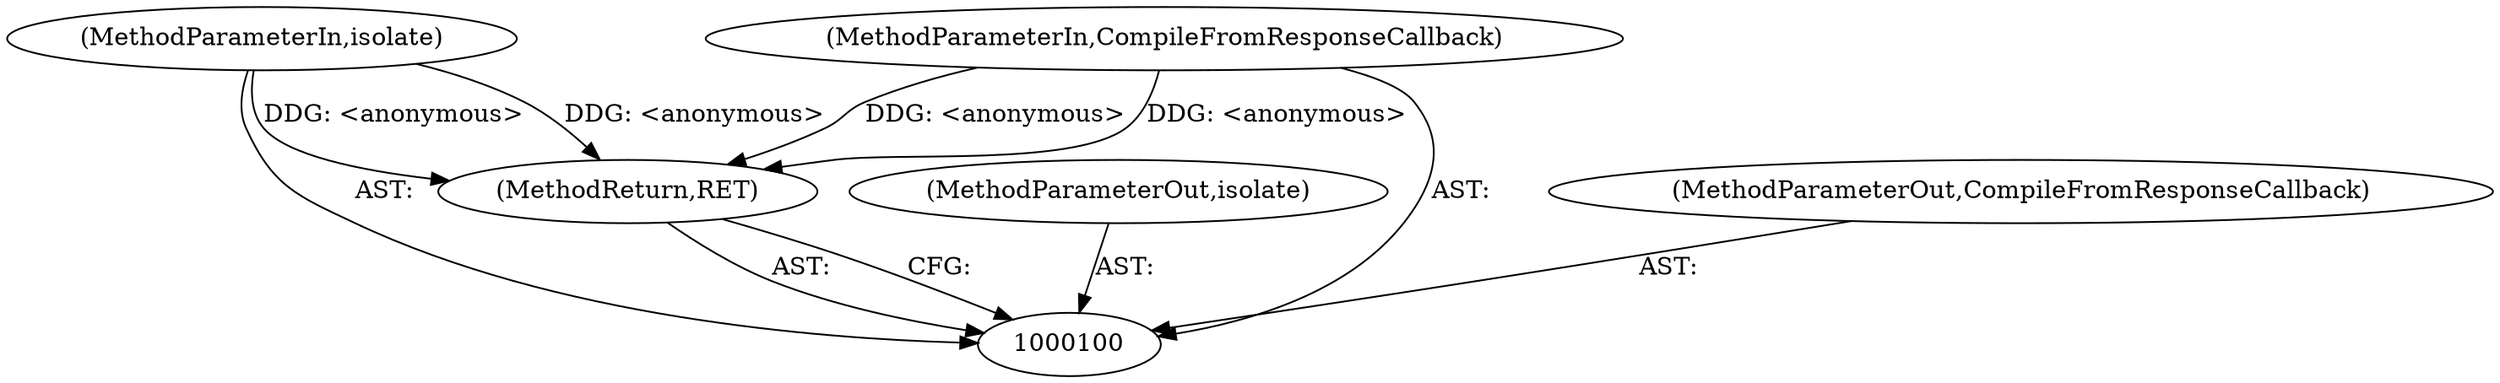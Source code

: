 digraph "0_Chrome_c5a59182a8406f67333c283a31f257714f082b7d_0" {
"1000101" [label="(MethodParameterIn,isolate)"];
"1000110" [label="(MethodParameterOut,isolate)"];
"1000102" [label="(MethodParameterIn,CompileFromResponseCallback)"];
"1000111" [label="(MethodParameterOut,CompileFromResponseCallback)"];
"1000104" [label="(MethodReturn,RET)"];
"1000101" -> "1000100"  [label="AST: "];
"1000101" -> "1000104"  [label="DDG: <anonymous>"];
"1000110" -> "1000100"  [label="AST: "];
"1000102" -> "1000100"  [label="AST: "];
"1000102" -> "1000104"  [label="DDG: <anonymous>"];
"1000111" -> "1000100"  [label="AST: "];
"1000104" -> "1000100"  [label="AST: "];
"1000104" -> "1000100"  [label="CFG: "];
"1000102" -> "1000104"  [label="DDG: <anonymous>"];
"1000101" -> "1000104"  [label="DDG: <anonymous>"];
}
